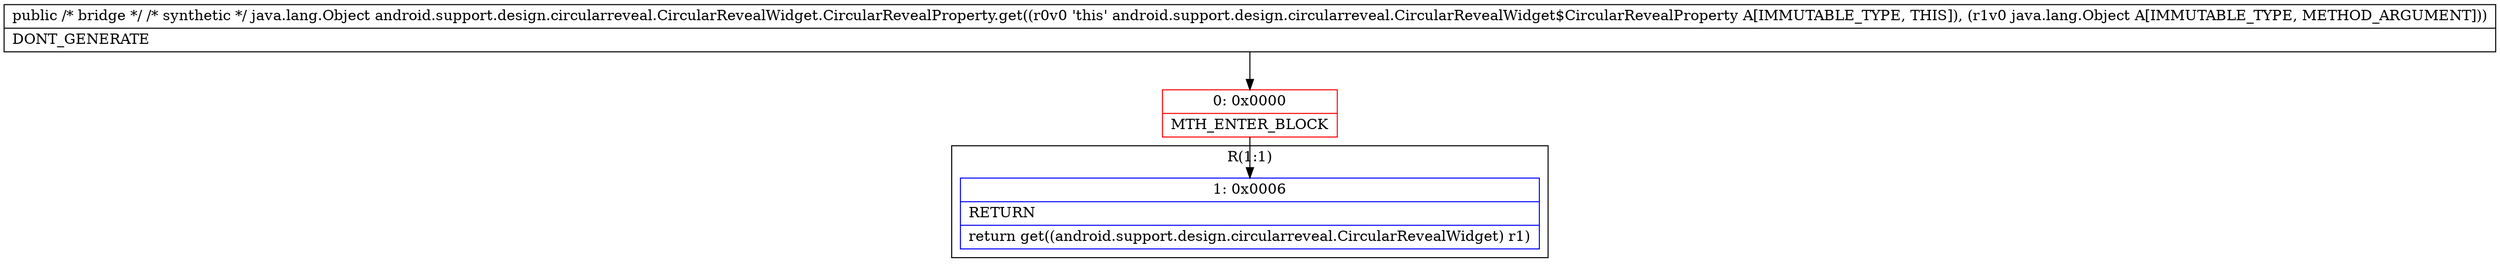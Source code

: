 digraph "CFG forandroid.support.design.circularreveal.CircularRevealWidget.CircularRevealProperty.get(Ljava\/lang\/Object;)Ljava\/lang\/Object;" {
subgraph cluster_Region_612411294 {
label = "R(1:1)";
node [shape=record,color=blue];
Node_1 [shape=record,label="{1\:\ 0x0006|RETURN\l|return get((android.support.design.circularreveal.CircularRevealWidget) r1)\l}"];
}
Node_0 [shape=record,color=red,label="{0\:\ 0x0000|MTH_ENTER_BLOCK\l}"];
MethodNode[shape=record,label="{public \/* bridge *\/ \/* synthetic *\/ java.lang.Object android.support.design.circularreveal.CircularRevealWidget.CircularRevealProperty.get((r0v0 'this' android.support.design.circularreveal.CircularRevealWidget$CircularRevealProperty A[IMMUTABLE_TYPE, THIS]), (r1v0 java.lang.Object A[IMMUTABLE_TYPE, METHOD_ARGUMENT]))  | DONT_GENERATE\l}"];
MethodNode -> Node_0;
Node_0 -> Node_1;
}

